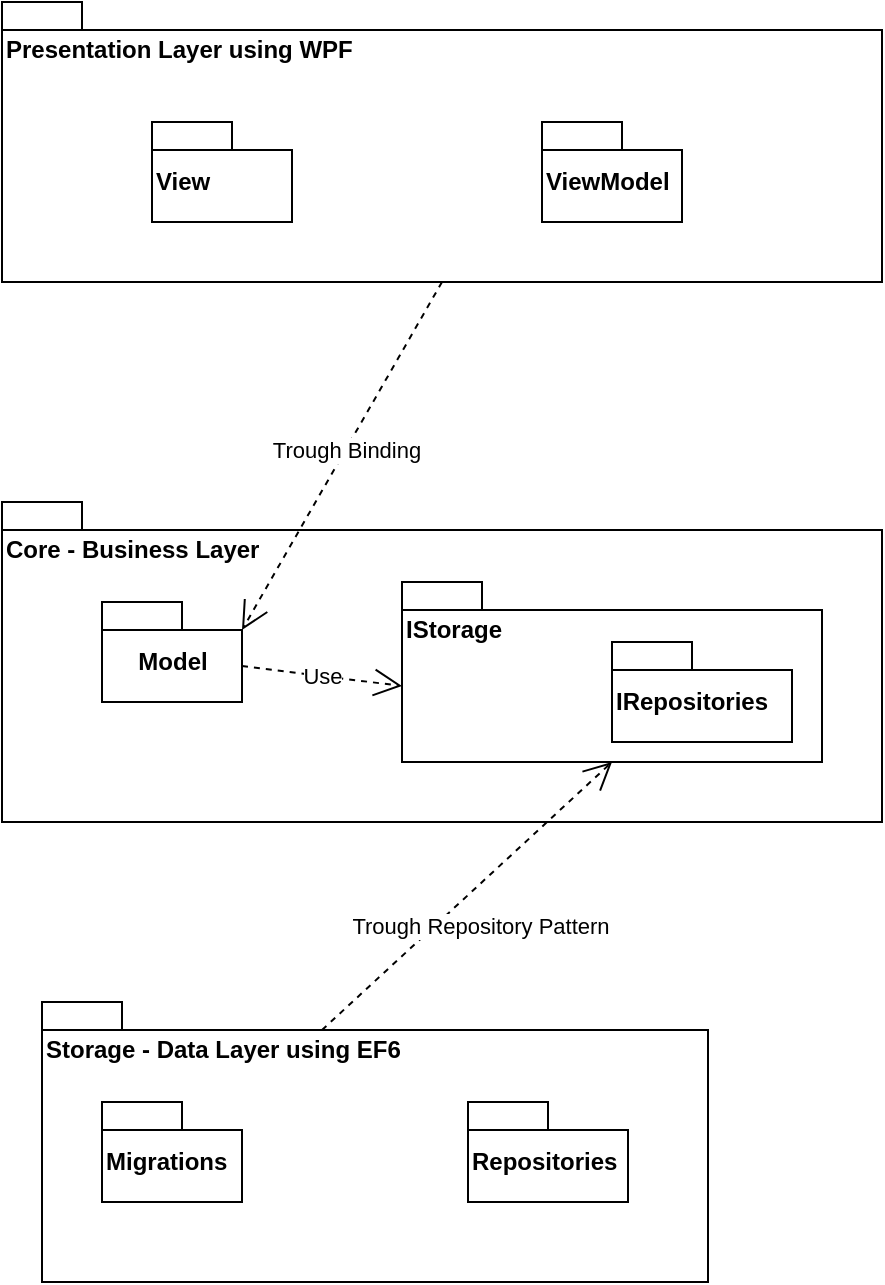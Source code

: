 <mxfile version="10.6.6" type="device"><diagram id="PY2RUNoM2nB1uqSWNGX9" name="Page-1"><mxGraphModel dx="1394" dy="807" grid="1" gridSize="10" guides="1" tooltips="1" connect="1" arrows="1" fold="1" page="1" pageScale="1" pageWidth="827" pageHeight="1169" math="0" shadow="0"><root><mxCell id="0"/><mxCell id="1" parent="0"/><mxCell id="4sDivYTFeoTY4D85hYcC-3" value="Core - Business Layer" style="shape=folder;fontStyle=1;spacingTop=10;tabWidth=40;tabHeight=14;tabPosition=left;html=1;align=left;verticalAlign=top;" parent="1" vertex="1"><mxGeometry x="180" y="310" width="440" height="160" as="geometry"/></mxCell><mxCell id="4sDivYTFeoTY4D85hYcC-2" value="Model" style="shape=folder;fontStyle=1;spacingTop=10;tabWidth=40;tabHeight=14;tabPosition=left;html=1;" parent="1" vertex="1"><mxGeometry x="230" y="360" width="70" height="50" as="geometry"/></mxCell><mxCell id="4sDivYTFeoTY4D85hYcC-4" value="IStorage" style="shape=folder;fontStyle=1;spacingTop=10;tabWidth=40;tabHeight=14;tabPosition=left;html=1;align=left;verticalAlign=top;" parent="1" vertex="1"><mxGeometry x="380" y="350" width="210" height="90" as="geometry"/></mxCell><mxCell id="4sDivYTFeoTY4D85hYcC-5" value="IRepositories" style="shape=folder;fontStyle=1;spacingTop=10;tabWidth=40;tabHeight=14;tabPosition=left;html=1;align=left;" parent="1" vertex="1"><mxGeometry x="485" y="380" width="90" height="50" as="geometry"/></mxCell><mxCell id="4sDivYTFeoTY4D85hYcC-6" value="Storage - Data Layer using EF6" style="shape=folder;fontStyle=1;spacingTop=10;tabWidth=40;tabHeight=14;tabPosition=left;html=1;align=left;verticalAlign=top;" parent="1" vertex="1"><mxGeometry x="200" y="560" width="333" height="140" as="geometry"/></mxCell><mxCell id="4sDivYTFeoTY4D85hYcC-7" value="Migrations" style="shape=folder;fontStyle=1;spacingTop=10;tabWidth=40;tabHeight=14;tabPosition=left;html=1;align=left;" parent="1" vertex="1"><mxGeometry x="230" y="610" width="70" height="50" as="geometry"/></mxCell><mxCell id="4sDivYTFeoTY4D85hYcC-8" value="Repositories" style="shape=folder;fontStyle=1;spacingTop=10;tabWidth=40;tabHeight=14;tabPosition=left;html=1;align=left;" parent="1" vertex="1"><mxGeometry x="413" y="610" width="80" height="50" as="geometry"/></mxCell><mxCell id="4sDivYTFeoTY4D85hYcC-9" value="Presentation Layer using WPF" style="shape=folder;fontStyle=1;spacingTop=10;tabWidth=40;tabHeight=14;tabPosition=left;html=1;align=left;verticalAlign=top;" parent="1" vertex="1"><mxGeometry x="180" y="60" width="440" height="140" as="geometry"/></mxCell><mxCell id="4sDivYTFeoTY4D85hYcC-10" value="View" style="shape=folder;fontStyle=1;spacingTop=10;tabWidth=40;tabHeight=14;tabPosition=left;html=1;align=left;" parent="1" vertex="1"><mxGeometry x="255" y="120" width="70" height="50" as="geometry"/></mxCell><mxCell id="4sDivYTFeoTY4D85hYcC-11" value="ViewModel" style="shape=folder;fontStyle=1;spacingTop=10;tabWidth=40;tabHeight=14;tabPosition=left;html=1;align=left;" parent="1" vertex="1"><mxGeometry x="450" y="120" width="70" height="50" as="geometry"/></mxCell><mxCell id="4sDivYTFeoTY4D85hYcC-13" value="Trough Binding" style="endArrow=open;endSize=12;dashed=1;html=1;exitX=0.5;exitY=1;exitDx=0;exitDy=0;exitPerimeter=0;entryX=0;entryY=0;entryDx=70;entryDy=14;entryPerimeter=0;" parent="1" source="4sDivYTFeoTY4D85hYcC-9" target="4sDivYTFeoTY4D85hYcC-2" edge="1"><mxGeometry x="-0.031" width="160" relative="1" as="geometry"><mxPoint x="330" y="240" as="sourcePoint"/><mxPoint x="490" y="240" as="targetPoint"/><mxPoint as="offset"/></mxGeometry></mxCell><mxCell id="4sDivYTFeoTY4D85hYcC-14" value="Trough Repository Pattern" style="endArrow=open;endSize=12;dashed=1;html=1;exitX=0;exitY=0;exitDx=140;exitDy=14;exitPerimeter=0;entryX=0.5;entryY=1;entryDx=0;entryDy=0;entryPerimeter=0;" parent="1" source="4sDivYTFeoTY4D85hYcC-6" target="4sDivYTFeoTY4D85hYcC-4" edge="1"><mxGeometry x="-0.057" y="-16" width="160" relative="1" as="geometry"><mxPoint x="420" y="500" as="sourcePoint"/><mxPoint x="580" y="500" as="targetPoint"/><mxPoint y="-1" as="offset"/></mxGeometry></mxCell><mxCell id="4sDivYTFeoTY4D85hYcC-18" value="Use" style="endArrow=open;endSize=12;dashed=1;html=1;exitX=0;exitY=0;exitDx=70;exitDy=32;exitPerimeter=0;entryX=0;entryY=0;entryDx=0;entryDy=52;entryPerimeter=0;" parent="1" source="4sDivYTFeoTY4D85hYcC-2" target="4sDivYTFeoTY4D85hYcC-4" edge="1"><mxGeometry width="160" relative="1" as="geometry"><mxPoint x="160" y="530" as="sourcePoint"/><mxPoint x="320" y="530" as="targetPoint"/></mxGeometry></mxCell></root></mxGraphModel></diagram></mxfile>